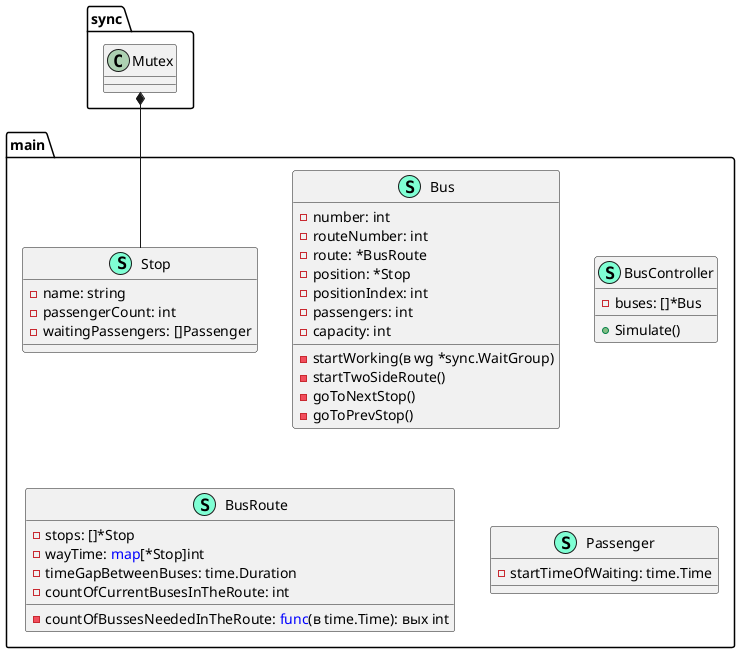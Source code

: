 @startuml
namespace main {
    class Bus << (S,Aquamarine) >> {
        - number: int
        - routeNumber: int
        - route: *BusRoute
        - position: *Stop
        - positionIndex: int
        - passengers: int
        - capacity: int

        - startWorking(в wg *sync.WaitGroup)
        - startTwoSideRoute() 
        - goToNextStop() 
        - goToPrevStop() 

    }
    class BusController << (S,Aquamarine) >> {
        - buses: []*Bus

        + Simulate()
    }
    class BusRoute << (S,Aquamarine) >> {
        - stops: []*Stop
        - wayTime: <font color=blue>map</font>[*Stop]int
        - timeGapBetweenBuses: time.Duration
        - countOfBussesNeededInTheRoute: <font color=blue>func</font>(в time.Time): вых int
        - countOfCurrentBusesInTheRoute: int

    }
    class Passenger << (S,Aquamarine) >> {
        - startTimeOfWaiting: time.Time

    }
    class Stop << (S,Aquamarine) >> {
        - name: string
        - passengerCount: int
        - waitingPassengers: []Passenger

    }
}
"sync.Mutex" *-- "main.Stop"


@enduml
